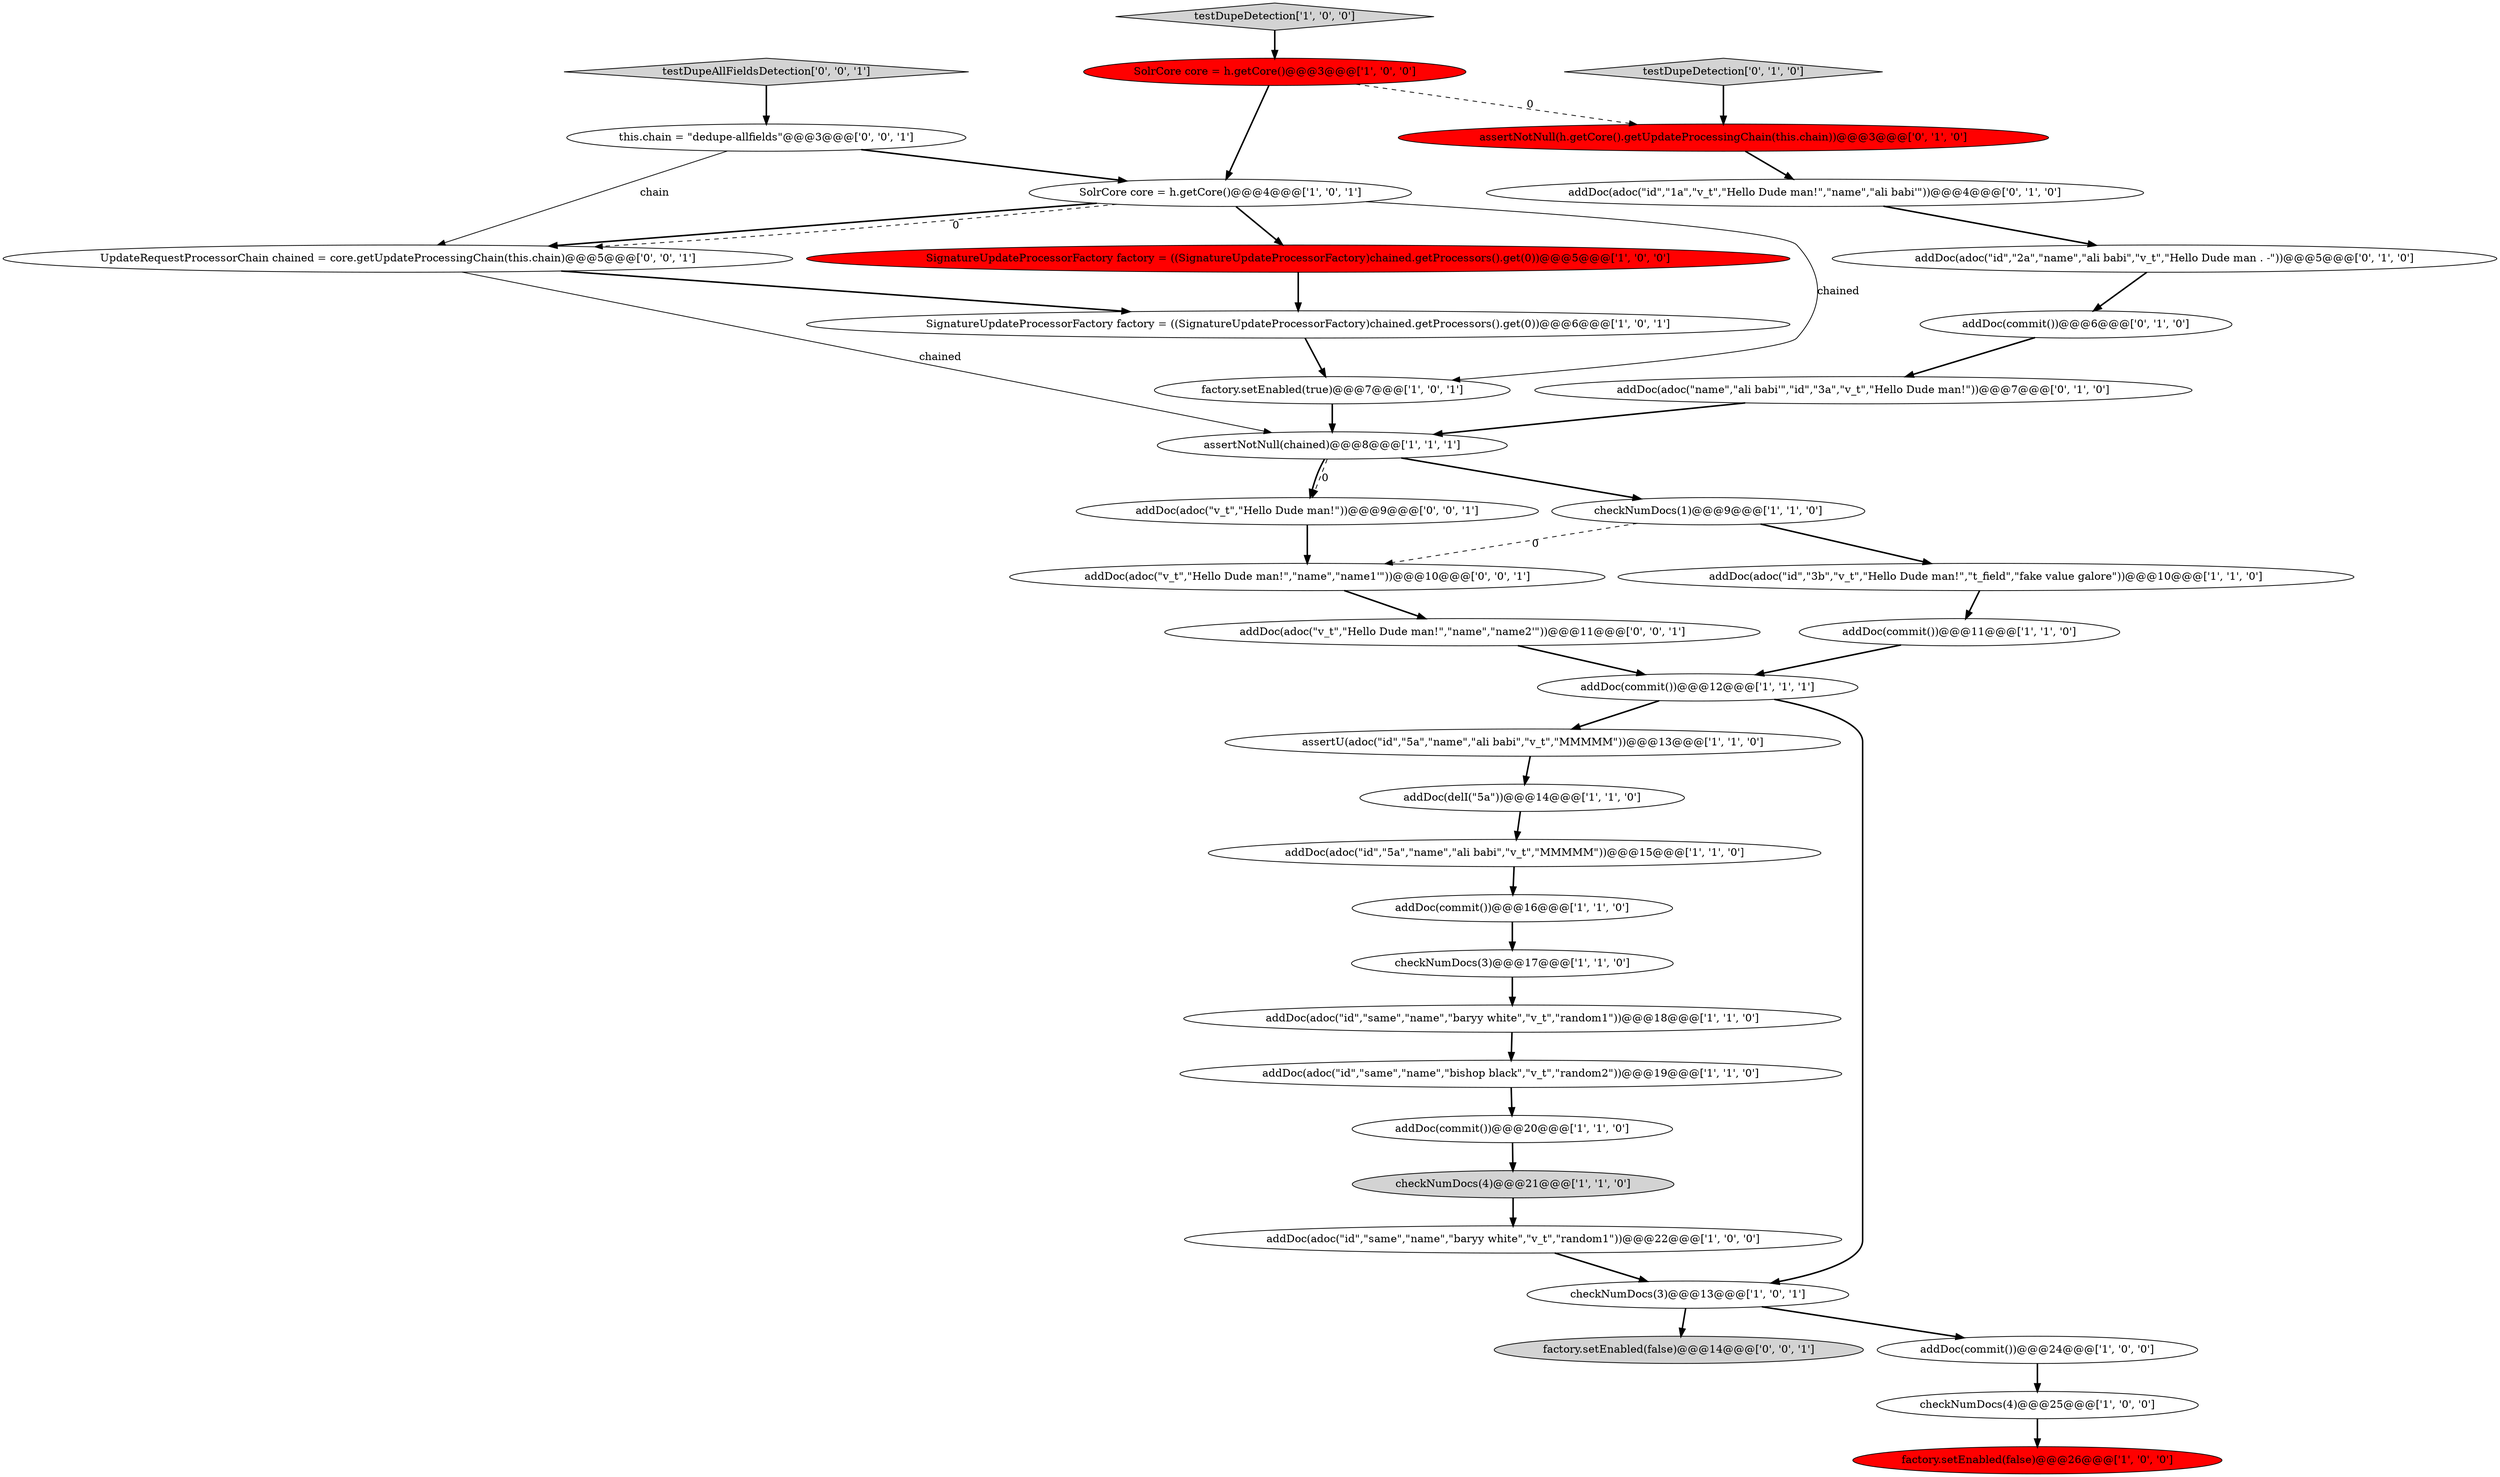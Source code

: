 digraph {
11 [style = filled, label = "assertU(adoc(\"id\",\"5a\",\"name\",\"ali babi\",\"v_t\",\"MMMMM\"))@@@13@@@['1', '1', '0']", fillcolor = white, shape = ellipse image = "AAA0AAABBB1BBB"];
24 [style = filled, label = "SignatureUpdateProcessorFactory factory = ((SignatureUpdateProcessorFactory)chained.getProcessors().get(0))@@@6@@@['1', '0', '1']", fillcolor = white, shape = ellipse image = "AAA0AAABBB1BBB"];
13 [style = filled, label = "addDoc(delI(\"5a\"))@@@14@@@['1', '1', '0']", fillcolor = white, shape = ellipse image = "AAA0AAABBB1BBB"];
37 [style = filled, label = "addDoc(adoc(\"v_t\",\"Hello Dude man!\"))@@@9@@@['0', '0', '1']", fillcolor = white, shape = ellipse image = "AAA0AAABBB3BBB"];
31 [style = filled, label = "addDoc(adoc(\"v_t\",\"Hello Dude man!\",\"name\",\"name2'\"))@@@11@@@['0', '0', '1']", fillcolor = white, shape = ellipse image = "AAA0AAABBB3BBB"];
33 [style = filled, label = "factory.setEnabled(false)@@@14@@@['0', '0', '1']", fillcolor = lightgray, shape = ellipse image = "AAA0AAABBB3BBB"];
15 [style = filled, label = "testDupeDetection['1', '0', '0']", fillcolor = lightgray, shape = diamond image = "AAA0AAABBB1BBB"];
35 [style = filled, label = "testDupeAllFieldsDetection['0', '0', '1']", fillcolor = lightgray, shape = diamond image = "AAA0AAABBB3BBB"];
27 [style = filled, label = "addDoc(adoc(\"id\",\"2a\",\"name\",\"ali babi\",\"v_t\",\"Hello Dude man . -\"))@@@5@@@['0', '1', '0']", fillcolor = white, shape = ellipse image = "AAA0AAABBB2BBB"];
22 [style = filled, label = "addDoc(adoc(\"id\",\"same\",\"name\",\"baryy white\",\"v_t\",\"random1\"))@@@22@@@['1', '0', '0']", fillcolor = white, shape = ellipse image = "AAA0AAABBB1BBB"];
32 [style = filled, label = "this.chain = \"dedupe-allfields\"@@@3@@@['0', '0', '1']", fillcolor = white, shape = ellipse image = "AAA0AAABBB3BBB"];
16 [style = filled, label = "addDoc(adoc(\"id\",\"5a\",\"name\",\"ali babi\",\"v_t\",\"MMMMM\"))@@@15@@@['1', '1', '0']", fillcolor = white, shape = ellipse image = "AAA0AAABBB1BBB"];
18 [style = filled, label = "SignatureUpdateProcessorFactory factory = ((SignatureUpdateProcessorFactory)chained.getProcessors().get(0))@@@5@@@['1', '0', '0']", fillcolor = red, shape = ellipse image = "AAA1AAABBB1BBB"];
30 [style = filled, label = "addDoc(adoc(\"name\",\"ali babi'\",\"id\",\"3a\",\"v_t\",\"Hello Dude man!\"))@@@7@@@['0', '1', '0']", fillcolor = white, shape = ellipse image = "AAA0AAABBB2BBB"];
25 [style = filled, label = "assertNotNull(h.getCore().getUpdateProcessingChain(this.chain))@@@3@@@['0', '1', '0']", fillcolor = red, shape = ellipse image = "AAA1AAABBB2BBB"];
36 [style = filled, label = "addDoc(adoc(\"v_t\",\"Hello Dude man!\",\"name\",\"name1'\"))@@@10@@@['0', '0', '1']", fillcolor = white, shape = ellipse image = "AAA0AAABBB3BBB"];
19 [style = filled, label = "factory.setEnabled(true)@@@7@@@['1', '0', '1']", fillcolor = white, shape = ellipse image = "AAA0AAABBB1BBB"];
3 [style = filled, label = "checkNumDocs(4)@@@21@@@['1', '1', '0']", fillcolor = lightgray, shape = ellipse image = "AAA0AAABBB1BBB"];
10 [style = filled, label = "checkNumDocs(4)@@@25@@@['1', '0', '0']", fillcolor = white, shape = ellipse image = "AAA0AAABBB1BBB"];
8 [style = filled, label = "addDoc(adoc(\"id\",\"same\",\"name\",\"baryy white\",\"v_t\",\"random1\"))@@@18@@@['1', '1', '0']", fillcolor = white, shape = ellipse image = "AAA0AAABBB1BBB"];
1 [style = filled, label = "checkNumDocs(3)@@@17@@@['1', '1', '0']", fillcolor = white, shape = ellipse image = "AAA0AAABBB1BBB"];
12 [style = filled, label = "addDoc(commit())@@@11@@@['1', '1', '0']", fillcolor = white, shape = ellipse image = "AAA0AAABBB1BBB"];
23 [style = filled, label = "checkNumDocs(1)@@@9@@@['1', '1', '0']", fillcolor = white, shape = ellipse image = "AAA0AAABBB1BBB"];
0 [style = filled, label = "checkNumDocs(3)@@@13@@@['1', '0', '1']", fillcolor = white, shape = ellipse image = "AAA0AAABBB1BBB"];
2 [style = filled, label = "SolrCore core = h.getCore()@@@4@@@['1', '0', '1']", fillcolor = white, shape = ellipse image = "AAA0AAABBB1BBB"];
9 [style = filled, label = "addDoc(commit())@@@12@@@['1', '1', '1']", fillcolor = white, shape = ellipse image = "AAA0AAABBB1BBB"];
34 [style = filled, label = "UpdateRequestProcessorChain chained = core.getUpdateProcessingChain(this.chain)@@@5@@@['0', '0', '1']", fillcolor = white, shape = ellipse image = "AAA0AAABBB3BBB"];
14 [style = filled, label = "factory.setEnabled(false)@@@26@@@['1', '0', '0']", fillcolor = red, shape = ellipse image = "AAA1AAABBB1BBB"];
5 [style = filled, label = "addDoc(commit())@@@24@@@['1', '0', '0']", fillcolor = white, shape = ellipse image = "AAA0AAABBB1BBB"];
29 [style = filled, label = "addDoc(commit())@@@6@@@['0', '1', '0']", fillcolor = white, shape = ellipse image = "AAA0AAABBB2BBB"];
4 [style = filled, label = "assertNotNull(chained)@@@8@@@['1', '1', '1']", fillcolor = white, shape = ellipse image = "AAA0AAABBB1BBB"];
6 [style = filled, label = "SolrCore core = h.getCore()@@@3@@@['1', '0', '0']", fillcolor = red, shape = ellipse image = "AAA1AAABBB1BBB"];
7 [style = filled, label = "addDoc(adoc(\"id\",\"3b\",\"v_t\",\"Hello Dude man!\",\"t_field\",\"fake value galore\"))@@@10@@@['1', '1', '0']", fillcolor = white, shape = ellipse image = "AAA0AAABBB1BBB"];
26 [style = filled, label = "testDupeDetection['0', '1', '0']", fillcolor = lightgray, shape = diamond image = "AAA0AAABBB2BBB"];
20 [style = filled, label = "addDoc(adoc(\"id\",\"same\",\"name\",\"bishop black\",\"v_t\",\"random2\"))@@@19@@@['1', '1', '0']", fillcolor = white, shape = ellipse image = "AAA0AAABBB1BBB"];
21 [style = filled, label = "addDoc(commit())@@@20@@@['1', '1', '0']", fillcolor = white, shape = ellipse image = "AAA0AAABBB1BBB"];
28 [style = filled, label = "addDoc(adoc(\"id\",\"1a\",\"v_t\",\"Hello Dude man!\",\"name\",\"ali babi'\"))@@@4@@@['0', '1', '0']", fillcolor = white, shape = ellipse image = "AAA0AAABBB2BBB"];
17 [style = filled, label = "addDoc(commit())@@@16@@@['1', '1', '0']", fillcolor = white, shape = ellipse image = "AAA0AAABBB1BBB"];
5->10 [style = bold, label=""];
18->24 [style = bold, label=""];
25->28 [style = bold, label=""];
24->19 [style = bold, label=""];
1->8 [style = bold, label=""];
9->11 [style = bold, label=""];
17->1 [style = bold, label=""];
37->36 [style = bold, label=""];
9->0 [style = bold, label=""];
29->30 [style = bold, label=""];
10->14 [style = bold, label=""];
7->12 [style = bold, label=""];
31->9 [style = bold, label=""];
26->25 [style = bold, label=""];
36->31 [style = bold, label=""];
2->34 [style = bold, label=""];
35->32 [style = bold, label=""];
2->18 [style = bold, label=""];
15->6 [style = bold, label=""];
16->17 [style = bold, label=""];
32->34 [style = solid, label="chain"];
21->3 [style = bold, label=""];
12->9 [style = bold, label=""];
3->22 [style = bold, label=""];
32->2 [style = bold, label=""];
13->16 [style = bold, label=""];
34->4 [style = solid, label="chained"];
6->2 [style = bold, label=""];
20->21 [style = bold, label=""];
23->36 [style = dashed, label="0"];
8->20 [style = bold, label=""];
22->0 [style = bold, label=""];
34->24 [style = bold, label=""];
4->37 [style = bold, label=""];
0->33 [style = bold, label=""];
2->19 [style = solid, label="chained"];
6->25 [style = dashed, label="0"];
30->4 [style = bold, label=""];
11->13 [style = bold, label=""];
2->34 [style = dashed, label="0"];
23->7 [style = bold, label=""];
19->4 [style = bold, label=""];
28->27 [style = bold, label=""];
27->29 [style = bold, label=""];
4->37 [style = dashed, label="0"];
4->23 [style = bold, label=""];
0->5 [style = bold, label=""];
}
